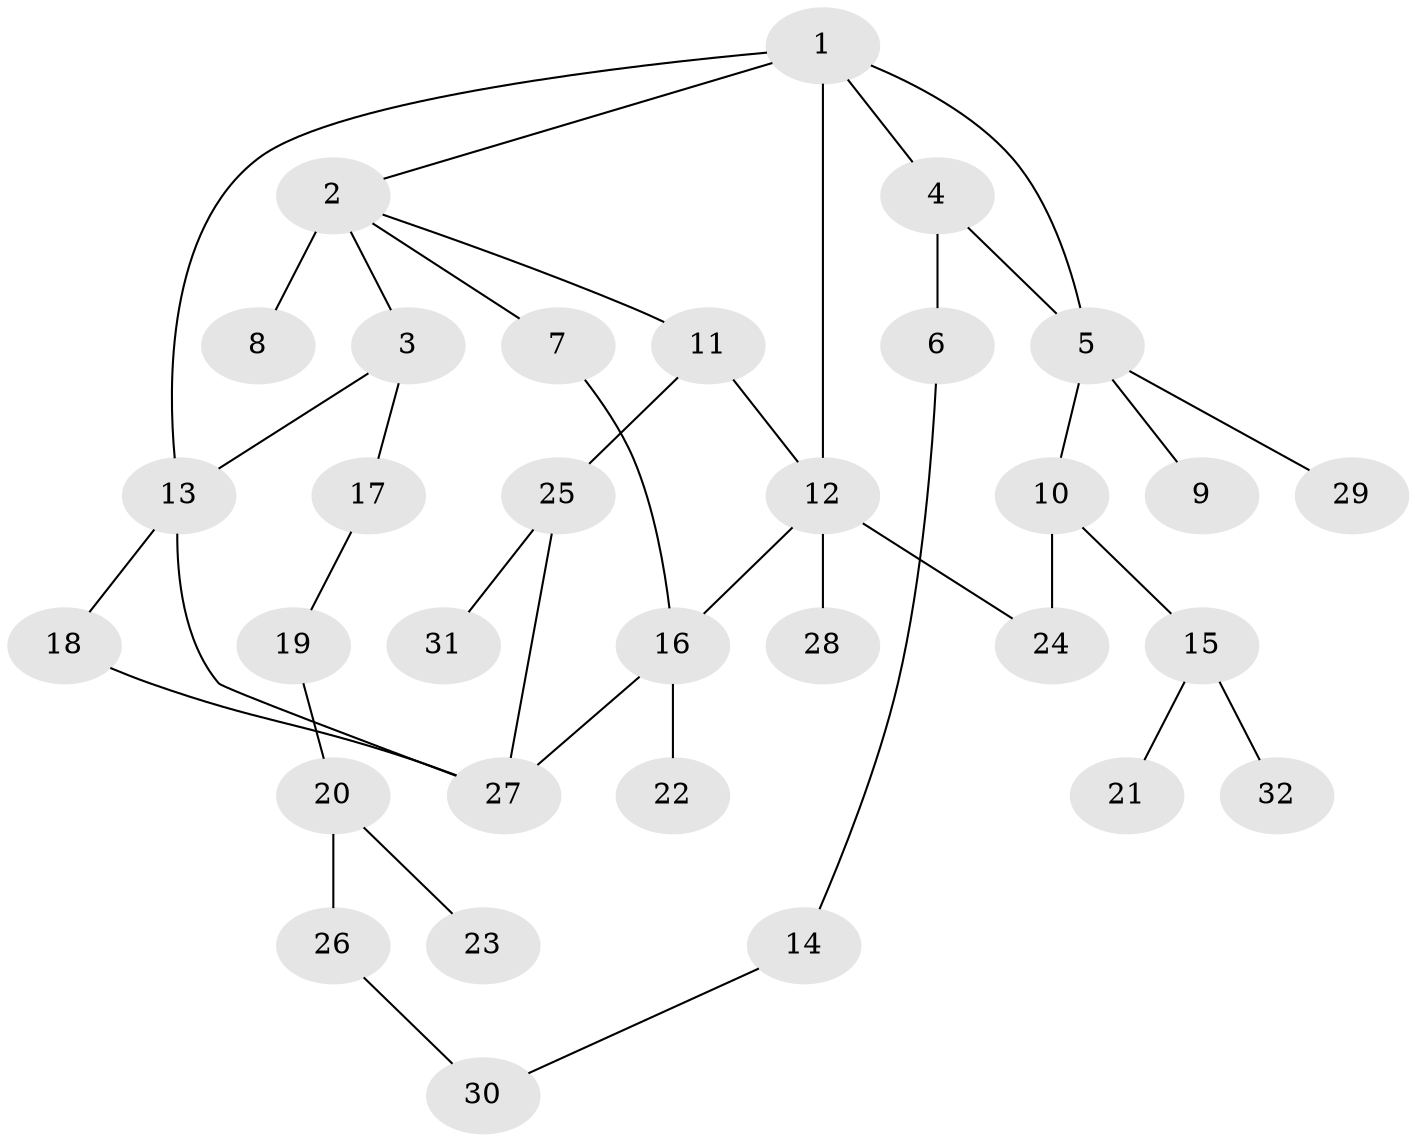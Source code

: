 // original degree distribution, {5: 0.046875, 6: 0.046875, 3: 0.125, 2: 0.359375, 1: 0.328125, 4: 0.09375}
// Generated by graph-tools (version 1.1) at 2025/48/03/04/25 22:48:50]
// undirected, 32 vertices, 40 edges
graph export_dot {
  node [color=gray90,style=filled];
  1;
  2;
  3;
  4;
  5;
  6;
  7;
  8;
  9;
  10;
  11;
  12;
  13;
  14;
  15;
  16;
  17;
  18;
  19;
  20;
  21;
  22;
  23;
  24;
  25;
  26;
  27;
  28;
  29;
  30;
  31;
  32;
  1 -- 2 [weight=1.0];
  1 -- 4 [weight=1.0];
  1 -- 5 [weight=1.0];
  1 -- 12 [weight=1.0];
  1 -- 13 [weight=1.0];
  2 -- 3 [weight=1.0];
  2 -- 7 [weight=1.0];
  2 -- 8 [weight=5.0];
  2 -- 11 [weight=2.0];
  3 -- 13 [weight=2.0];
  3 -- 17 [weight=1.0];
  4 -- 5 [weight=1.0];
  4 -- 6 [weight=1.0];
  5 -- 9 [weight=1.0];
  5 -- 10 [weight=1.0];
  5 -- 29 [weight=1.0];
  6 -- 14 [weight=1.0];
  7 -- 16 [weight=1.0];
  10 -- 15 [weight=1.0];
  10 -- 24 [weight=1.0];
  11 -- 12 [weight=1.0];
  11 -- 25 [weight=1.0];
  12 -- 16 [weight=1.0];
  12 -- 24 [weight=1.0];
  12 -- 28 [weight=1.0];
  13 -- 18 [weight=1.0];
  13 -- 27 [weight=1.0];
  14 -- 30 [weight=1.0];
  15 -- 21 [weight=1.0];
  15 -- 32 [weight=1.0];
  16 -- 22 [weight=1.0];
  16 -- 27 [weight=1.0];
  17 -- 19 [weight=1.0];
  18 -- 27 [weight=1.0];
  19 -- 20 [weight=1.0];
  20 -- 23 [weight=1.0];
  20 -- 26 [weight=1.0];
  25 -- 27 [weight=1.0];
  25 -- 31 [weight=1.0];
  26 -- 30 [weight=1.0];
}
